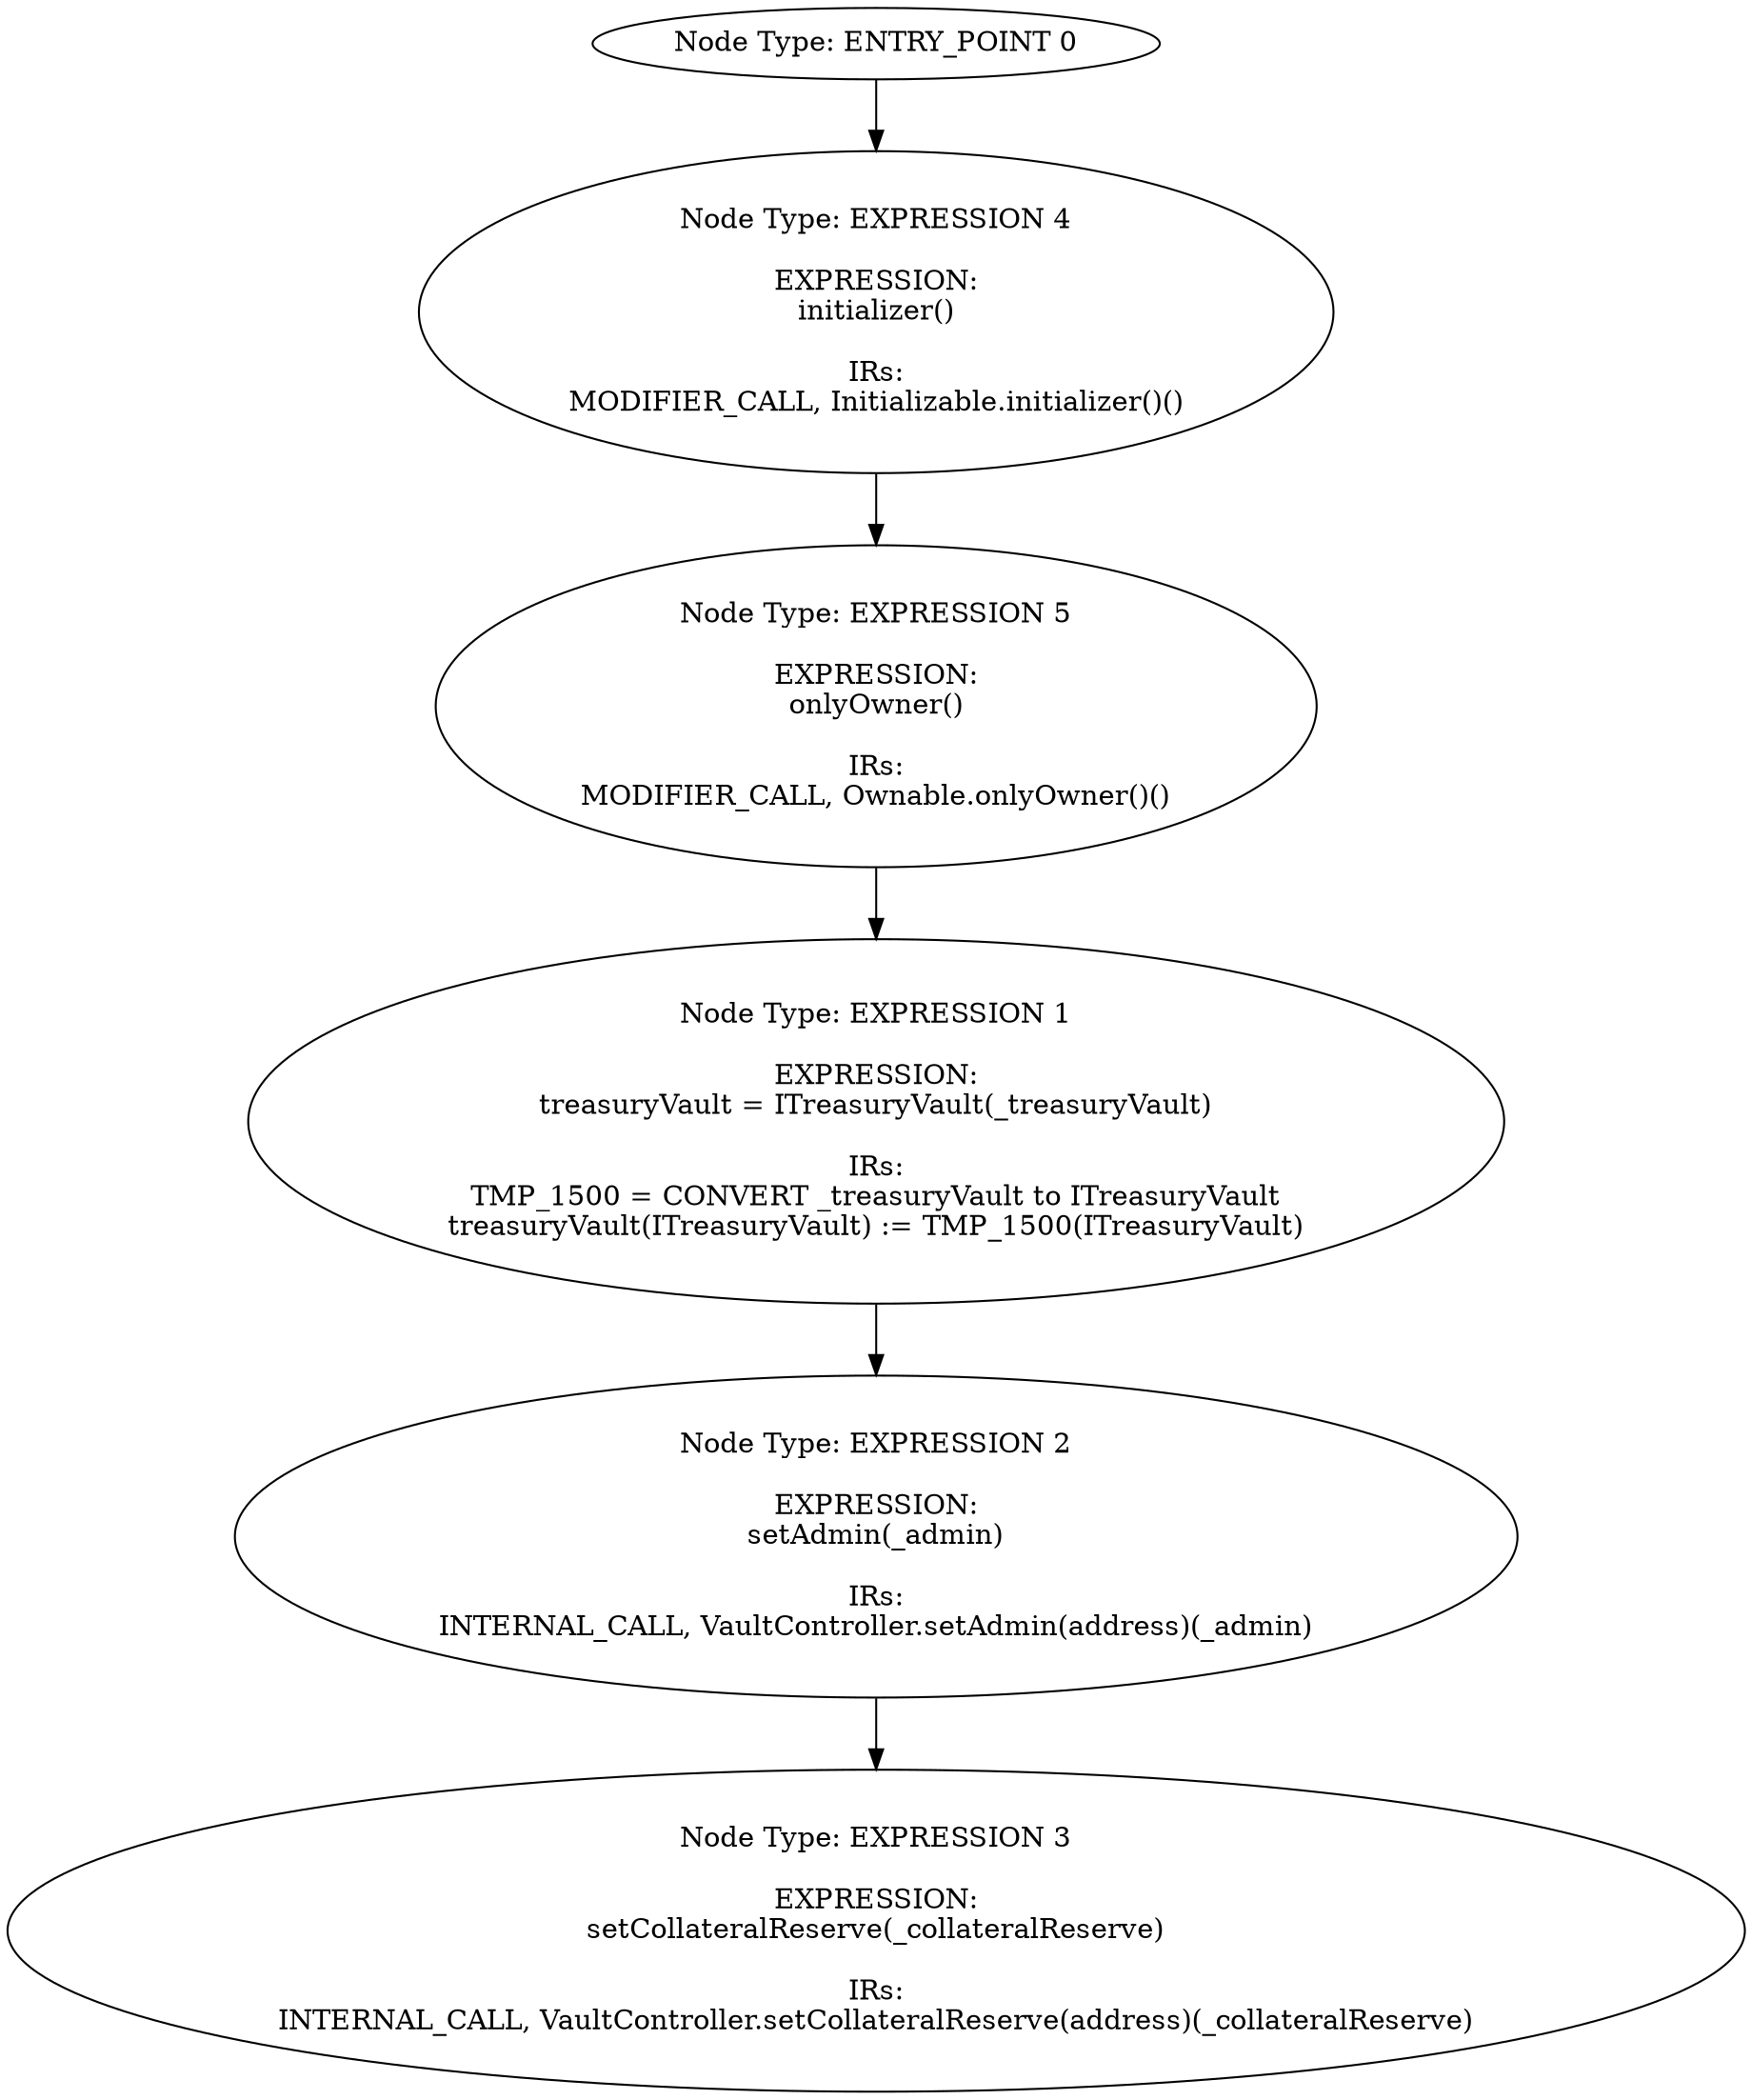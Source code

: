 digraph{
0[label="Node Type: ENTRY_POINT 0
"];
0->4;
1[label="Node Type: EXPRESSION 1

EXPRESSION:
treasuryVault = ITreasuryVault(_treasuryVault)

IRs:
TMP_1500 = CONVERT _treasuryVault to ITreasuryVault
treasuryVault(ITreasuryVault) := TMP_1500(ITreasuryVault)"];
1->2;
2[label="Node Type: EXPRESSION 2

EXPRESSION:
setAdmin(_admin)

IRs:
INTERNAL_CALL, VaultController.setAdmin(address)(_admin)"];
2->3;
3[label="Node Type: EXPRESSION 3

EXPRESSION:
setCollateralReserve(_collateralReserve)

IRs:
INTERNAL_CALL, VaultController.setCollateralReserve(address)(_collateralReserve)"];
4[label="Node Type: EXPRESSION 4

EXPRESSION:
initializer()

IRs:
MODIFIER_CALL, Initializable.initializer()()"];
4->5;
5[label="Node Type: EXPRESSION 5

EXPRESSION:
onlyOwner()

IRs:
MODIFIER_CALL, Ownable.onlyOwner()()"];
5->1;
}
